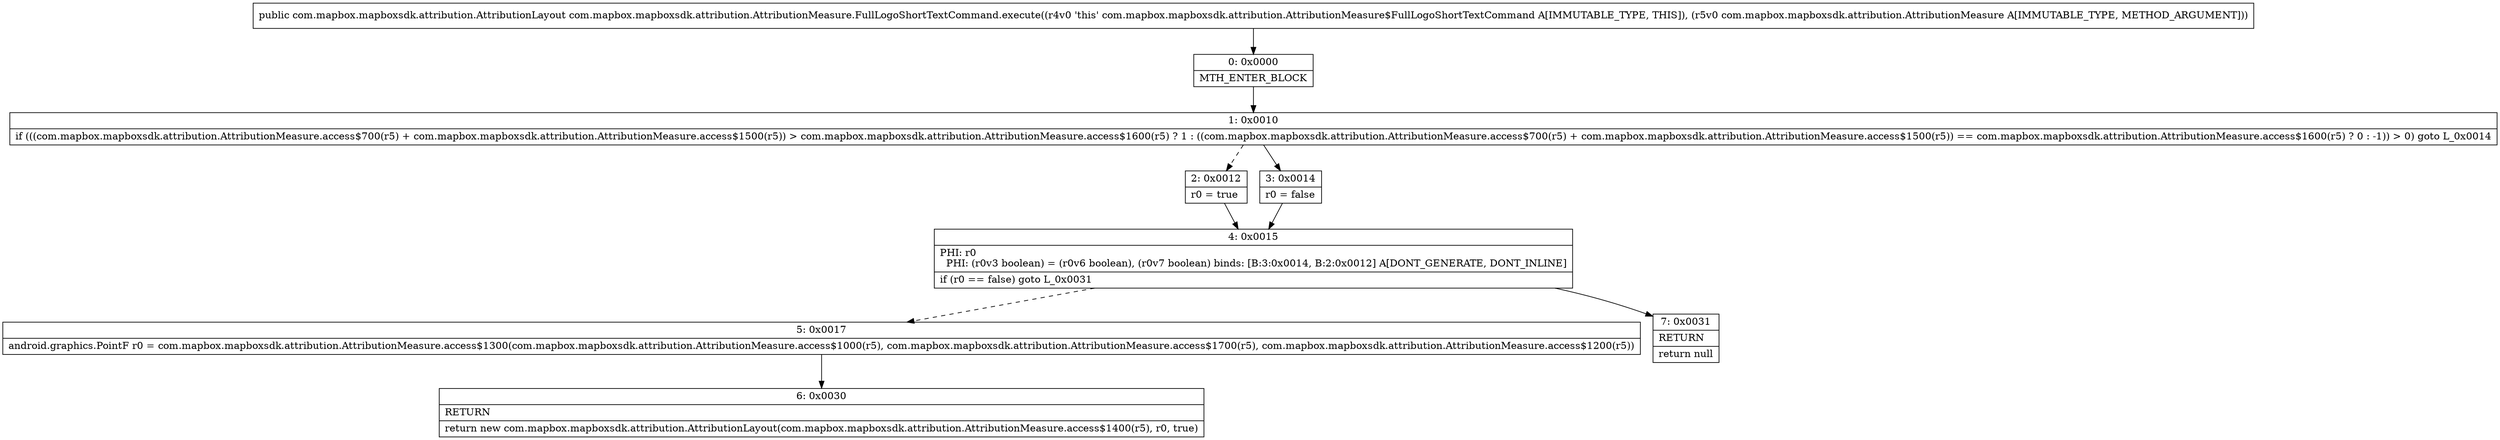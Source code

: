 digraph "CFG forcom.mapbox.mapboxsdk.attribution.AttributionMeasure.FullLogoShortTextCommand.execute(Lcom\/mapbox\/mapboxsdk\/attribution\/AttributionMeasure;)Lcom\/mapbox\/mapboxsdk\/attribution\/AttributionLayout;" {
Node_0 [shape=record,label="{0\:\ 0x0000|MTH_ENTER_BLOCK\l}"];
Node_1 [shape=record,label="{1\:\ 0x0010|if (((com.mapbox.mapboxsdk.attribution.AttributionMeasure.access$700(r5) + com.mapbox.mapboxsdk.attribution.AttributionMeasure.access$1500(r5)) \> com.mapbox.mapboxsdk.attribution.AttributionMeasure.access$1600(r5) ? 1 : ((com.mapbox.mapboxsdk.attribution.AttributionMeasure.access$700(r5) + com.mapbox.mapboxsdk.attribution.AttributionMeasure.access$1500(r5)) == com.mapbox.mapboxsdk.attribution.AttributionMeasure.access$1600(r5) ? 0 : \-1)) \> 0) goto L_0x0014\l}"];
Node_2 [shape=record,label="{2\:\ 0x0012|r0 = true\l}"];
Node_3 [shape=record,label="{3\:\ 0x0014|r0 = false\l}"];
Node_4 [shape=record,label="{4\:\ 0x0015|PHI: r0 \l  PHI: (r0v3 boolean) = (r0v6 boolean), (r0v7 boolean) binds: [B:3:0x0014, B:2:0x0012] A[DONT_GENERATE, DONT_INLINE]\l|if (r0 == false) goto L_0x0031\l}"];
Node_5 [shape=record,label="{5\:\ 0x0017|android.graphics.PointF r0 = com.mapbox.mapboxsdk.attribution.AttributionMeasure.access$1300(com.mapbox.mapboxsdk.attribution.AttributionMeasure.access$1000(r5), com.mapbox.mapboxsdk.attribution.AttributionMeasure.access$1700(r5), com.mapbox.mapboxsdk.attribution.AttributionMeasure.access$1200(r5))\l}"];
Node_6 [shape=record,label="{6\:\ 0x0030|RETURN\l|return new com.mapbox.mapboxsdk.attribution.AttributionLayout(com.mapbox.mapboxsdk.attribution.AttributionMeasure.access$1400(r5), r0, true)\l}"];
Node_7 [shape=record,label="{7\:\ 0x0031|RETURN\l|return null\l}"];
MethodNode[shape=record,label="{public com.mapbox.mapboxsdk.attribution.AttributionLayout com.mapbox.mapboxsdk.attribution.AttributionMeasure.FullLogoShortTextCommand.execute((r4v0 'this' com.mapbox.mapboxsdk.attribution.AttributionMeasure$FullLogoShortTextCommand A[IMMUTABLE_TYPE, THIS]), (r5v0 com.mapbox.mapboxsdk.attribution.AttributionMeasure A[IMMUTABLE_TYPE, METHOD_ARGUMENT])) }"];
MethodNode -> Node_0;
Node_0 -> Node_1;
Node_1 -> Node_2[style=dashed];
Node_1 -> Node_3;
Node_2 -> Node_4;
Node_3 -> Node_4;
Node_4 -> Node_5[style=dashed];
Node_4 -> Node_7;
Node_5 -> Node_6;
}

